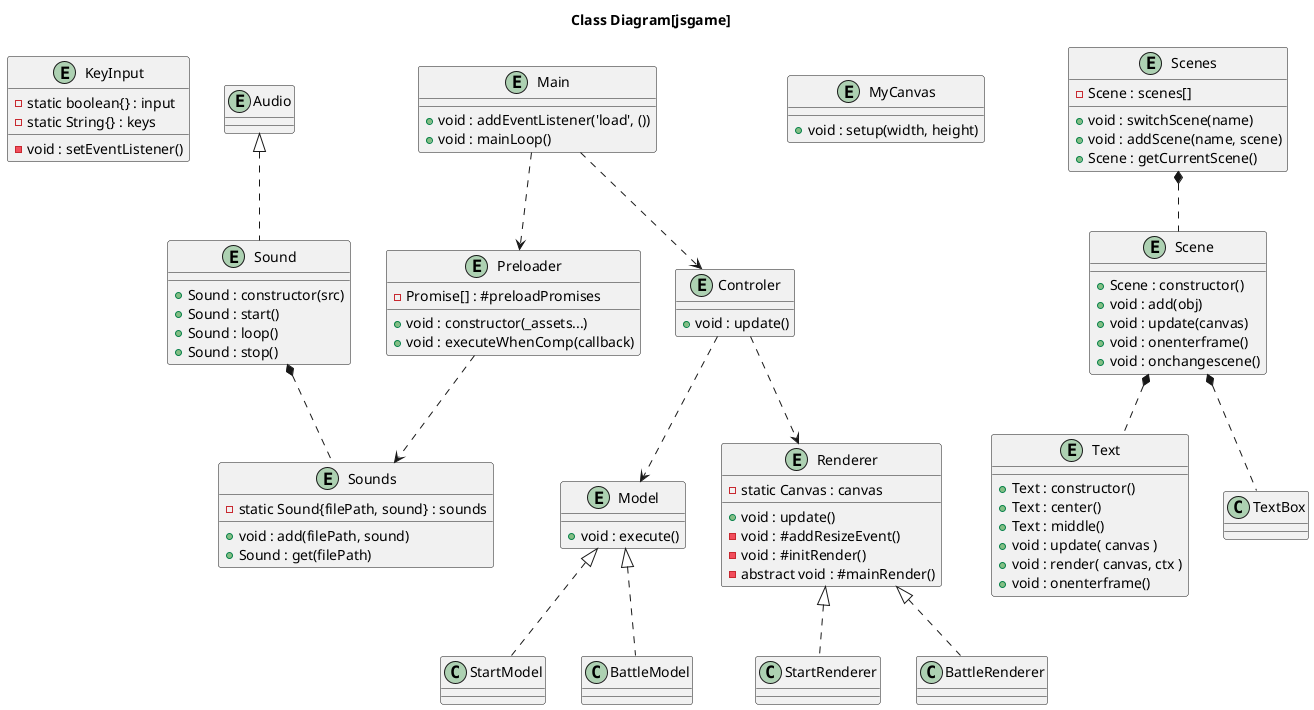 @startuml
title Class Diagram[jsgame]

entity "KeyInput" {
	{field}  - static boolean{} : input
	{field}  - static String{} : keys
	{method} - void : setEventListener()
}
entity "Main" {
	{method} + void : addEventListener('load', ())
	{method} + void : mainLoop()
}
entity "Preloader" {
	{field}  - Promise[] : #preloadPromises
	{method} + void : constructor(_assets...)
	{method} + void : executeWhenComp(callback)
}
entity "MyCanvas" {
	{method} + void : setup(width, height)
}
entity "Controler" {
	{method} + void : update()
}
entity "Model" {
	{method} + void : execute()		
}
entity "Renderer" {
	{field}  - static Canvas : canvas
	{method} + void : update()
	{method} - void : #addResizeEvent()
	{method} - void : #initRender()
	{method} - abstract void : #mainRender()
}
entity "Sounds" {
	{field}  - static Sound{filePath, sound} : sounds
	{method} + void : add(filePath, sound)
	{method} + Sound : get(filePath)
}
entity "Sound" {
	{method} + Sound : constructor(src)
	{method} + Sound : start()
	{method} + Sound : loop()
	{method} + Sound : stop()
}
entity "Audio" {
}
entity "Scenes" {
	{field}  - Scene : scenes[]
	{method} + void : switchScene(name)
	{method} + void : addScene(name, scene)
	{method} + Scene : getCurrentScene()
}
entity "Scene" {
	{method} + Scene : constructor()
	{method} + void : add(obj)
	{method} + void : update(canvas)
	{method} + void : onenterframe()
	{method} + void : onchangescene()
}
entity "Text" {
	{method} + Text : constructor()
	{method} + Text : center()
	{method} + Text : middle()
	{method} + void : update( canvas )
	{method} + void : render( canvas, ctx )
	{method} + void : onenterframe()
}

Main ..> Controler
Controler ..> Model
Controler ..> Renderer
Main ..> Preloader
Preloader ..> Sounds
Sound *.. Sounds
Audio <|.. Sound
Scenes *.. Scene 
Scene *.. Text
Scene *.. TextBox
Model <|.. StartModel
Model <|.. BattleModel
Renderer <|.. StartRenderer
Renderer <|.. BattleRenderer
@enduml
